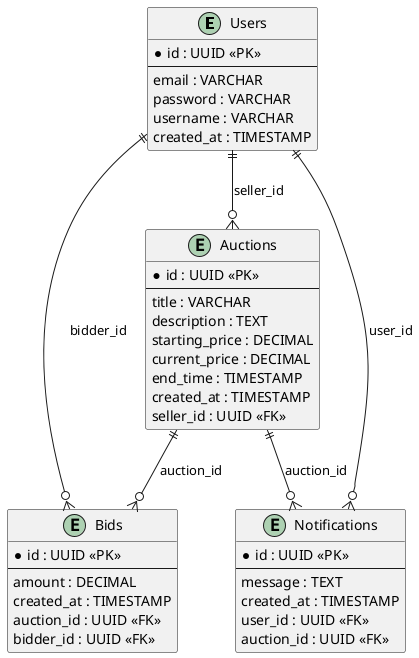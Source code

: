 @startuml
entity "Users" {
  * id : UUID <<PK>>
  --
  email : VARCHAR
  password : VARCHAR
  username : VARCHAR
  created_at : TIMESTAMP
}

entity "Auctions" {
  * id : UUID <<PK>>
  --
  title : VARCHAR
  description : TEXT
  starting_price : DECIMAL
  current_price : DECIMAL
  end_time : TIMESTAMP
  created_at : TIMESTAMP
  seller_id : UUID <<FK>>
}

entity "Bids" {
  * id : UUID <<PK>>
  --
  amount : DECIMAL
  created_at : TIMESTAMP
  auction_id : UUID <<FK>>
  bidder_id : UUID <<FK>>
}

entity "Notifications" {
  * id : UUID <<PK>>
  --
  message : TEXT
  created_at : TIMESTAMP
  user_id : UUID <<FK>>
  auction_id : UUID <<FK>>
}

Users ||--o{ Auctions : seller_id
Users ||--o{ Bids : bidder_id
Users ||--o{ Notifications : user_id
Auctions ||--o{ Bids : auction_id
Auctions ||--o{ Notifications : auction_id

@enduml